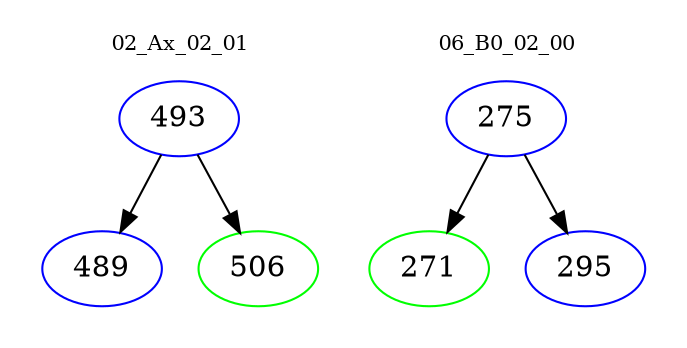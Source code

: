 digraph{
subgraph cluster_0 {
color = white
label = "02_Ax_02_01";
fontsize=10;
T0_493 [label="493", color="blue"]
T0_493 -> T0_489 [color="black"]
T0_489 [label="489", color="blue"]
T0_493 -> T0_506 [color="black"]
T0_506 [label="506", color="green"]
}
subgraph cluster_1 {
color = white
label = "06_B0_02_00";
fontsize=10;
T1_275 [label="275", color="blue"]
T1_275 -> T1_271 [color="black"]
T1_271 [label="271", color="green"]
T1_275 -> T1_295 [color="black"]
T1_295 [label="295", color="blue"]
}
}
